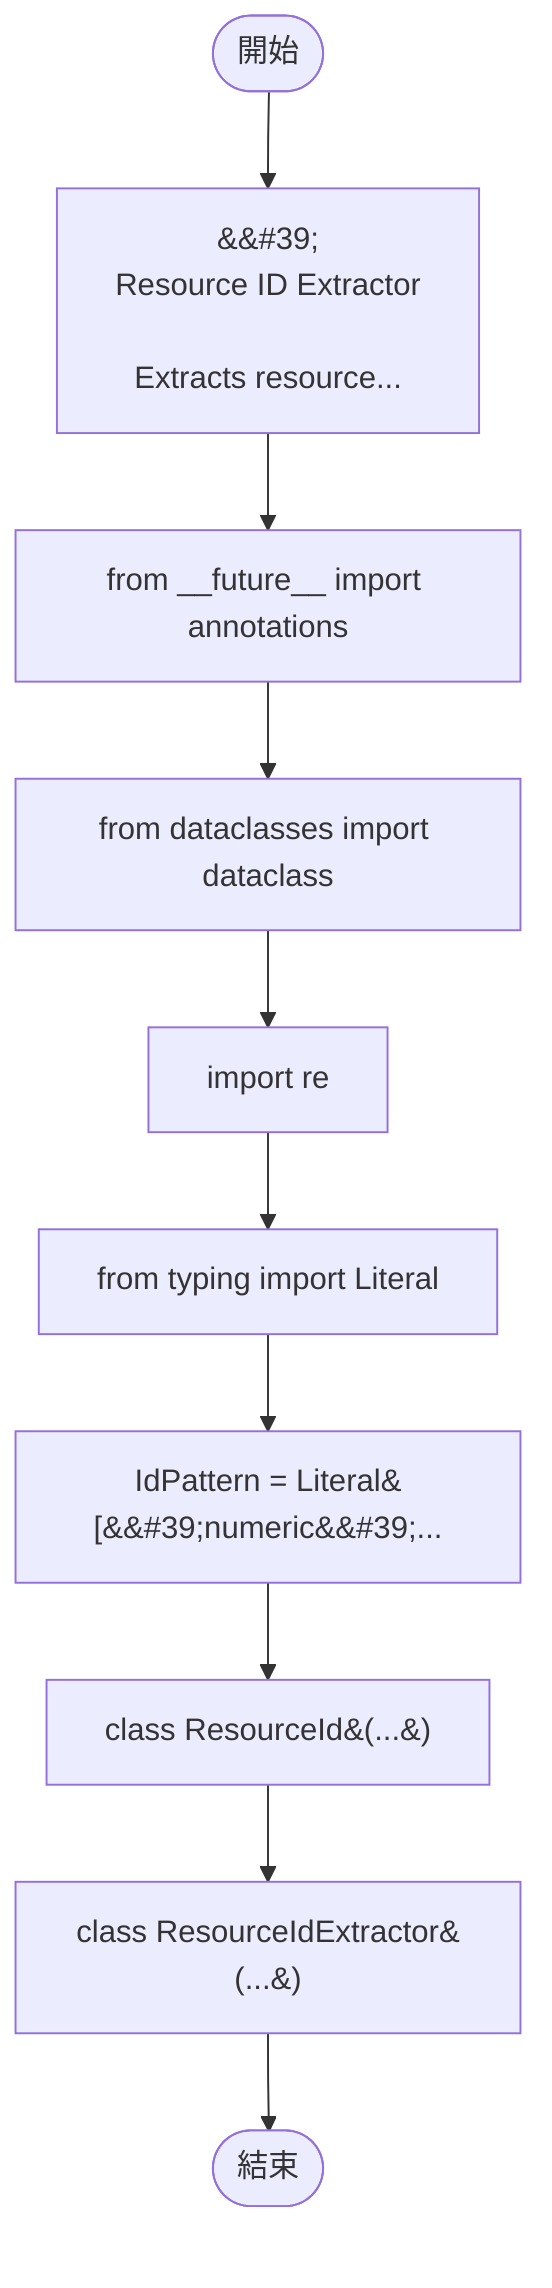 flowchart TB
    n1([開始])
    n2([結束])
    n3[&amp;&#35;39;\nResource ID Extractor\n\nExtracts resource...]
    n4[from __future__ import annotations]
    n5[from dataclasses import dataclass]
    n6[import re]
    n7[from typing import Literal]
    n8[IdPattern = Literal&#91;&amp;&#35;39;numeric&amp;&#35;39;...]
    n9[class ResourceId&#40;...&#41;]
    n10[class ResourceIdExtractor&#40;...&#41;]
    n1 --> n3
    n3 --> n4
    n4 --> n5
    n5 --> n6
    n6 --> n7
    n7 --> n8
    n8 --> n9
    n9 --> n10
    n10 --> n2